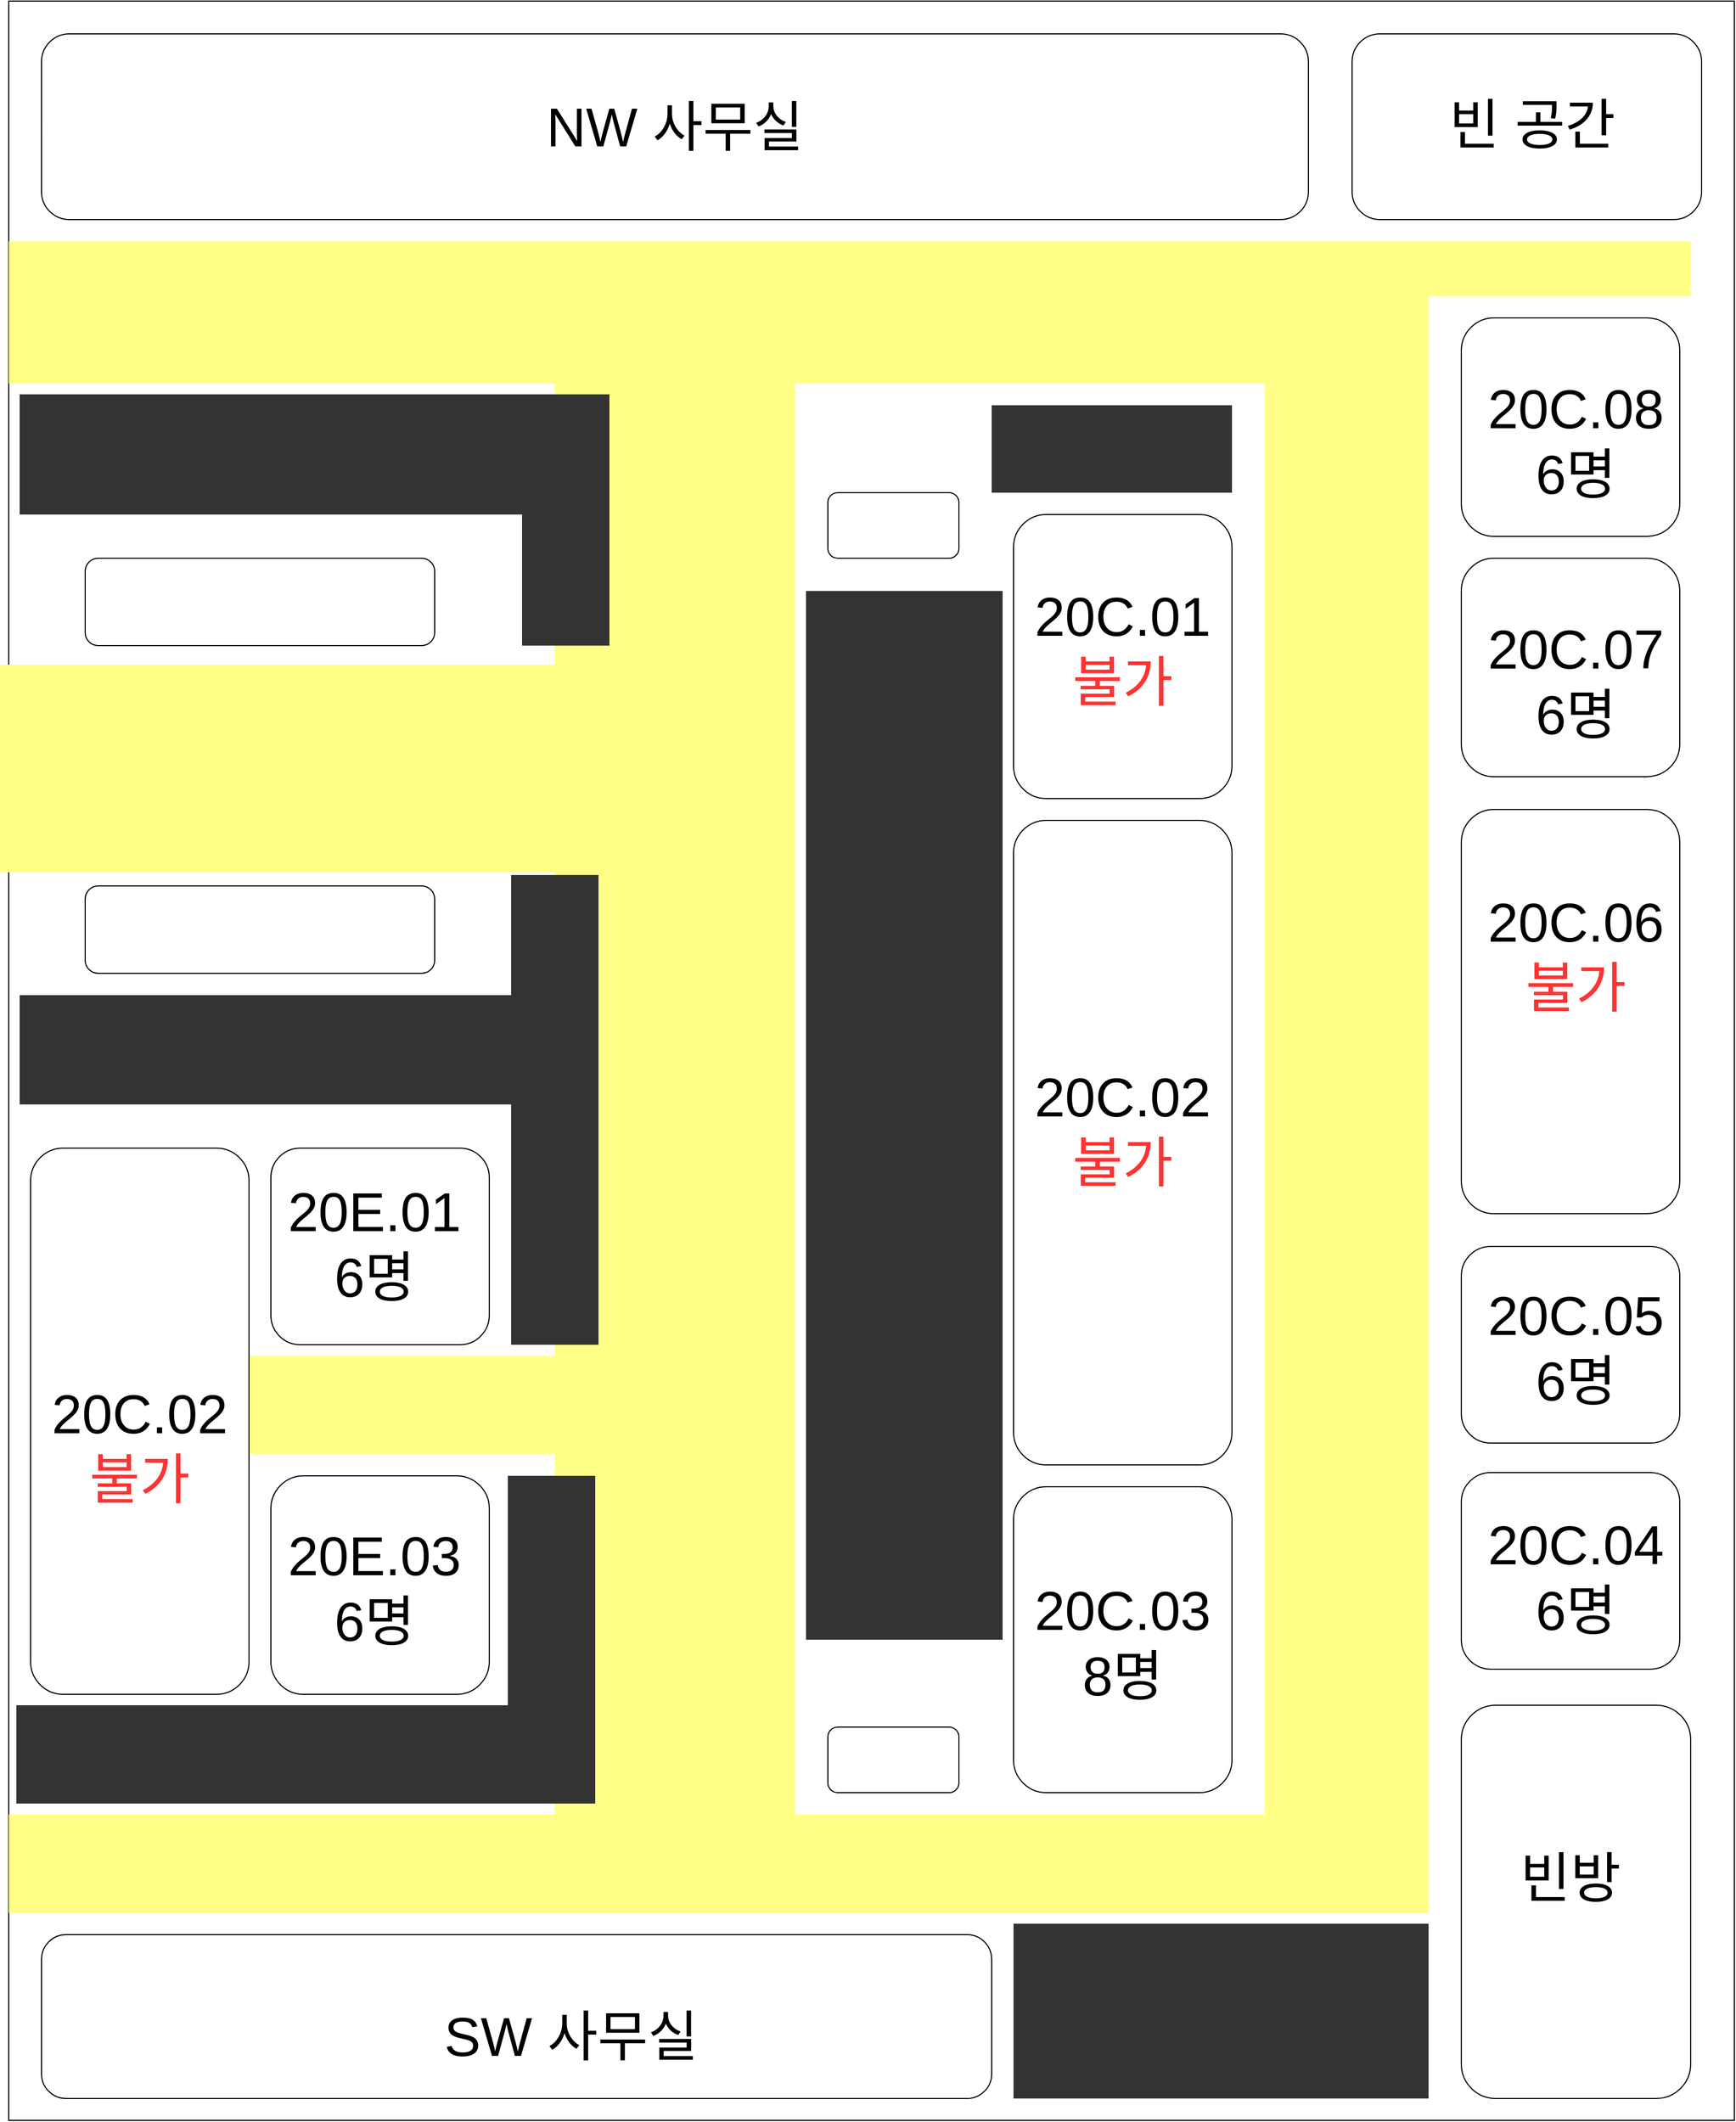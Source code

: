 <mxfile version="13.8.6" type="github">
  <diagram id="YJc4ZtxMsPvknrAtSHdE" name="Page-1">
    <mxGraphModel dx="1076" dy="1413" grid="1" gridSize="10" guides="1" tooltips="1" connect="1" arrows="1" fold="1" page="1" pageScale="1" pageWidth="250" pageHeight="450" math="0" shadow="0">
      <root>
        <mxCell id="0" />
        <mxCell id="1" style="" parent="0" />
        <mxCell id="4CMgBj91cVDcOPhmYYKw-94" value="" style="group;movable=0;resizable=0;rotatable=0;editable=0;deletable=0;cloneable=0;allowArrows=0;" parent="1" vertex="1" connectable="0">
          <mxGeometry x="-668" y="-790" width="1588" height="1940" as="geometry" />
        </mxCell>
        <mxCell id="4CMgBj91cVDcOPhmYYKw-31" value="" style="rounded=0;whiteSpace=wrap;html=1;resizable=0;rotatable=0;editable=0;deletable=0;cloneable=0;allowArrows=0;" parent="4CMgBj91cVDcOPhmYYKw-94" vertex="1">
          <mxGeometry x="8" width="1580" height="1940" as="geometry" />
        </mxCell>
        <mxCell id="4CMgBj91cVDcOPhmYYKw-36" value="" style="rounded=0;whiteSpace=wrap;html=1;fillColor=#ffff88;strokeColor=none;resizable=0;rotatable=0;editable=0;deletable=0;cloneable=0;allowArrows=0;" parent="4CMgBj91cVDcOPhmYYKw-94" vertex="1">
          <mxGeometry y="607.5" width="720" height="190" as="geometry" />
        </mxCell>
        <mxCell id="4CMgBj91cVDcOPhmYYKw-3" value="" style="rounded=1;whiteSpace=wrap;html=1;resizable=0;rotatable=0;editable=0;deletable=0;cloneable=0;allowArrows=0;" parent="4CMgBj91cVDcOPhmYYKw-94" vertex="1">
          <mxGeometry x="38" y="1770" width="870" height="150" as="geometry" />
        </mxCell>
        <mxCell id="4CMgBj91cVDcOPhmYYKw-4" value="&lt;font style=&quot;font-size: 50px&quot;&gt;SW 사무실&lt;/font&gt;" style="text;html=1;strokeColor=none;fillColor=none;align=center;verticalAlign=middle;whiteSpace=wrap;rounded=0;resizable=0;rotatable=0;editable=0;deletable=0;cloneable=0;allowArrows=0;" parent="4CMgBj91cVDcOPhmYYKw-94" vertex="1">
          <mxGeometry x="343" y="1820" width="360" height="85" as="geometry" />
        </mxCell>
        <mxCell id="4CMgBj91cVDcOPhmYYKw-8" value="" style="rounded=1;whiteSpace=wrap;html=1;resizable=0;rotatable=0;editable=0;deletable=0;cloneable=0;allowArrows=0;" parent="4CMgBj91cVDcOPhmYYKw-94" vertex="1">
          <mxGeometry x="758" y="1580" width="120" height="60" as="geometry" />
        </mxCell>
        <mxCell id="4CMgBj91cVDcOPhmYYKw-9" value="" style="rounded=1;whiteSpace=wrap;html=1;resizable=0;rotatable=0;editable=0;deletable=0;cloneable=0;allowArrows=0;" parent="4CMgBj91cVDcOPhmYYKw-94" vertex="1">
          <mxGeometry x="928" y="1360" width="200" height="280" as="geometry" />
        </mxCell>
        <mxCell id="4CMgBj91cVDcOPhmYYKw-11" value="" style="rounded=1;whiteSpace=wrap;html=1;resizable=0;rotatable=0;editable=0;deletable=0;cloneable=0;allowArrows=0;" parent="4CMgBj91cVDcOPhmYYKw-94" vertex="1">
          <mxGeometry x="928" y="750" width="200" height="590" as="geometry" />
        </mxCell>
        <mxCell id="4CMgBj91cVDcOPhmYYKw-17" value="" style="rounded=1;whiteSpace=wrap;html=1;resizable=0;rotatable=0;editable=0;deletable=0;cloneable=0;allowArrows=0;" parent="4CMgBj91cVDcOPhmYYKw-94" vertex="1">
          <mxGeometry x="1338" y="1140" width="200" height="180" as="geometry" />
        </mxCell>
        <mxCell id="4CMgBj91cVDcOPhmYYKw-18" value="" style="rounded=1;whiteSpace=wrap;html=1;resizable=0;rotatable=0;editable=0;deletable=0;cloneable=0;allowArrows=0;" parent="4CMgBj91cVDcOPhmYYKw-94" vertex="1">
          <mxGeometry x="1338" y="740" width="200" height="370" as="geometry" />
        </mxCell>
        <mxCell id="4CMgBj91cVDcOPhmYYKw-19" value="" style="rounded=1;whiteSpace=wrap;html=1;resizable=0;rotatable=0;editable=0;deletable=0;cloneable=0;allowArrows=0;" parent="4CMgBj91cVDcOPhmYYKw-94" vertex="1">
          <mxGeometry x="928" y="470" width="200" height="260" as="geometry" />
        </mxCell>
        <mxCell id="4CMgBj91cVDcOPhmYYKw-21" value="" style="rounded=1;whiteSpace=wrap;html=1;resizable=0;rotatable=0;editable=0;deletable=0;cloneable=0;allowArrows=0;" parent="4CMgBj91cVDcOPhmYYKw-94" vertex="1">
          <mxGeometry x="1338" y="290" width="200" height="200" as="geometry" />
        </mxCell>
        <mxCell id="4CMgBj91cVDcOPhmYYKw-22" value="" style="shape=image;verticalLabelPosition=bottom;labelBackgroundColor=#ffffff;verticalAlign=top;aspect=fixed;imageAspect=0;image=https://images-na.ssl-images-amazon.com/images/I/71Y-4B4b40L._AC_SL1500_.jpg;resizable=0;rotatable=0;editable=0;deletable=0;cloneable=0;allowArrows=0;" parent="4CMgBj91cVDcOPhmYYKw-94" vertex="1">
          <mxGeometry x="779.5" y="1520" width="77" height="110" as="geometry" />
        </mxCell>
        <mxCell id="4CMgBj91cVDcOPhmYYKw-30" value="" style="rounded=0;whiteSpace=wrap;html=1;fillColor=#ffff88;strokeColor=none;resizable=0;rotatable=0;editable=0;deletable=0;cloneable=0;allowArrows=0;" parent="4CMgBj91cVDcOPhmYYKw-94" vertex="1">
          <mxGeometry x="8" y="1660" width="1250" height="90" as="geometry" />
        </mxCell>
        <mxCell id="4CMgBj91cVDcOPhmYYKw-32" value="" style="rounded=1;whiteSpace=wrap;html=1;resizable=0;rotatable=0;editable=0;deletable=0;cloneable=0;allowArrows=0;" parent="4CMgBj91cVDcOPhmYYKw-94" vertex="1">
          <mxGeometry x="78" y="810" width="320" height="80" as="geometry" />
        </mxCell>
        <mxCell id="4CMgBj91cVDcOPhmYYKw-33" value="" style="rounded=1;whiteSpace=wrap;html=1;resizable=0;rotatable=0;editable=0;deletable=0;cloneable=0;allowArrows=0;" parent="4CMgBj91cVDcOPhmYYKw-94" vertex="1">
          <mxGeometry x="78" y="510" width="320" height="80" as="geometry" />
        </mxCell>
        <mxCell id="4CMgBj91cVDcOPhmYYKw-35" value="" style="shape=image;verticalLabelPosition=bottom;labelBackgroundColor=#ffffff;verticalAlign=top;aspect=fixed;imageAspect=0;image=https://st2.depositphotos.com/6025596/9459/v/450/depositphotos_94590862-stock-illustration-elevator-icon-lift-symbol.jpg;resizable=0;rotatable=0;editable=0;deletable=0;cloneable=0;allowArrows=0;" parent="4CMgBj91cVDcOPhmYYKw-94" vertex="1">
          <mxGeometry x="158" y="680" width="180" height="180" as="geometry" />
        </mxCell>
        <mxCell id="4CMgBj91cVDcOPhmYYKw-38" value="" style="rounded=0;whiteSpace=wrap;html=1;fillColor=#ffff88;strokeColor=none;resizable=0;rotatable=0;editable=0;deletable=0;cloneable=0;allowArrows=0;" parent="4CMgBj91cVDcOPhmYYKw-94" vertex="1">
          <mxGeometry x="508" y="890" width="220" height="770" as="geometry" />
        </mxCell>
        <mxCell id="4CMgBj91cVDcOPhmYYKw-39" value="" style="rounded=0;whiteSpace=wrap;html=1;fillColor=#ffff88;strokeColor=none;resizable=0;rotatable=0;editable=0;deletable=0;cloneable=0;allowArrows=0;" parent="4CMgBj91cVDcOPhmYYKw-94" vertex="1">
          <mxGeometry x="208" y="1240" width="330" height="90" as="geometry" />
        </mxCell>
        <mxCell id="4CMgBj91cVDcOPhmYYKw-40" value="" style="rounded=1;whiteSpace=wrap;html=1;resizable=0;rotatable=0;editable=0;deletable=0;cloneable=0;allowArrows=0;" parent="4CMgBj91cVDcOPhmYYKw-94" vertex="1">
          <mxGeometry x="38" y="30" width="1160" height="170" as="geometry" />
        </mxCell>
        <mxCell id="4CMgBj91cVDcOPhmYYKw-41" value="&lt;font style=&quot;font-size: 50px&quot;&gt;NW 사무실&lt;/font&gt;" style="text;html=1;strokeColor=none;fillColor=none;align=center;verticalAlign=middle;whiteSpace=wrap;rounded=0;resizable=0;rotatable=0;editable=0;deletable=0;cloneable=0;allowArrows=0;" parent="4CMgBj91cVDcOPhmYYKw-94" vertex="1">
          <mxGeometry x="438" y="72.5" width="360" height="85" as="geometry" />
        </mxCell>
        <mxCell id="4CMgBj91cVDcOPhmYYKw-42" value="" style="rounded=0;whiteSpace=wrap;html=1;fillColor=#ffff88;strokeColor=none;resizable=0;rotatable=0;editable=0;deletable=0;cloneable=0;allowArrows=0;" parent="4CMgBj91cVDcOPhmYYKw-94" vertex="1">
          <mxGeometry x="508" y="310" width="220" height="770" as="geometry" />
        </mxCell>
        <mxCell id="4CMgBj91cVDcOPhmYYKw-43" value="" style="rounded=0;whiteSpace=wrap;html=1;fillColor=#ffff88;strokeColor=none;resizable=0;rotatable=0;editable=0;deletable=0;cloneable=0;allowArrows=0;" parent="4CMgBj91cVDcOPhmYYKw-94" vertex="1">
          <mxGeometry x="8" y="220" width="1220" height="130" as="geometry" />
        </mxCell>
        <mxCell id="4CMgBj91cVDcOPhmYYKw-45" value="" style="rounded=0;whiteSpace=wrap;html=1;fillColor=#ffff88;strokeColor=none;resizable=0;rotatable=0;editable=0;deletable=0;cloneable=0;allowArrows=0;" parent="4CMgBj91cVDcOPhmYYKw-94" vertex="1">
          <mxGeometry x="1158" y="220" width="150" height="1530" as="geometry" />
        </mxCell>
        <mxCell id="4CMgBj91cVDcOPhmYYKw-46" value="" style="rounded=1;whiteSpace=wrap;html=1;resizable=0;rotatable=0;editable=0;deletable=0;cloneable=0;allowArrows=0;" parent="4CMgBj91cVDcOPhmYYKw-94" vertex="1">
          <mxGeometry x="1338" y="1560" width="210" height="360" as="geometry" />
        </mxCell>
        <mxCell id="4CMgBj91cVDcOPhmYYKw-47" value="&lt;span style=&quot;font-size: 50px&quot;&gt;빈방&lt;/span&gt;" style="text;html=1;strokeColor=none;fillColor=none;align=center;verticalAlign=middle;whiteSpace=wrap;rounded=0;resizable=0;rotatable=0;editable=0;deletable=0;cloneable=0;allowArrows=0;" parent="4CMgBj91cVDcOPhmYYKw-94" vertex="1">
          <mxGeometry x="1333" y="1675" width="210" height="85" as="geometry" />
        </mxCell>
        <mxCell id="4CMgBj91cVDcOPhmYYKw-49" value="" style="rounded=1;whiteSpace=wrap;html=1;resizable=0;rotatable=0;editable=0;deletable=0;cloneable=0;allowArrows=0;" parent="4CMgBj91cVDcOPhmYYKw-94" vertex="1">
          <mxGeometry x="1338" y="510" width="200" height="200" as="geometry" />
        </mxCell>
        <mxCell id="4CMgBj91cVDcOPhmYYKw-51" value="" style="rounded=1;whiteSpace=wrap;html=1;resizable=0;rotatable=0;editable=0;deletable=0;cloneable=0;allowArrows=0;" parent="4CMgBj91cVDcOPhmYYKw-94" vertex="1">
          <mxGeometry x="1338" y="1347" width="200" height="180" as="geometry" />
        </mxCell>
        <mxCell id="4CMgBj91cVDcOPhmYYKw-52" value="" style="rounded=0;whiteSpace=wrap;html=1;fontColor=#ffffff;fillColor=#333333;strokeColor=none;resizable=0;rotatable=0;editable=0;deletable=0;cloneable=0;allowArrows=0;" parent="4CMgBj91cVDcOPhmYYKw-94" vertex="1">
          <mxGeometry x="738" y="540" width="180" height="960" as="geometry" />
        </mxCell>
        <mxCell id="4CMgBj91cVDcOPhmYYKw-53" value="" style="rounded=0;whiteSpace=wrap;html=1;fontColor=#ffffff;fillColor=#333333;strokeColor=none;resizable=0;rotatable=0;editable=0;deletable=0;cloneable=0;allowArrows=0;" parent="4CMgBj91cVDcOPhmYYKw-94" vertex="1">
          <mxGeometry x="908" y="370" width="220" height="80" as="geometry" />
        </mxCell>
        <mxCell id="4CMgBj91cVDcOPhmYYKw-54" value="" style="rounded=0;whiteSpace=wrap;html=1;fontColor=#ffffff;fillColor=#333333;strokeColor=none;resizable=0;rotatable=0;editable=0;deletable=0;cloneable=0;allowArrows=0;" parent="4CMgBj91cVDcOPhmYYKw-94" vertex="1">
          <mxGeometry x="928" y="1760" width="380" height="160" as="geometry" />
        </mxCell>
        <mxCell id="4CMgBj91cVDcOPhmYYKw-55" value="" style="rounded=0;whiteSpace=wrap;html=1;fontColor=#ffffff;fillColor=#333333;strokeColor=none;resizable=0;rotatable=0;editable=0;deletable=0;cloneable=0;allowArrows=0;" parent="4CMgBj91cVDcOPhmYYKw-94" vertex="1">
          <mxGeometry x="15" y="1560" width="530" height="90" as="geometry" />
        </mxCell>
        <mxCell id="4CMgBj91cVDcOPhmYYKw-56" value="" style="rounded=0;whiteSpace=wrap;html=1;fontColor=#ffffff;fillColor=#333333;strokeColor=none;resizable=0;rotatable=0;editable=0;deletable=0;cloneable=0;allowArrows=0;" parent="4CMgBj91cVDcOPhmYYKw-94" vertex="1">
          <mxGeometry x="18" y="910" width="530" height="100" as="geometry" />
        </mxCell>
        <mxCell id="4CMgBj91cVDcOPhmYYKw-58" value="" style="rounded=0;whiteSpace=wrap;html=1;fontColor=#ffffff;fillColor=#333333;strokeColor=none;resizable=0;rotatable=0;editable=0;deletable=0;cloneable=0;allowArrows=0;" parent="4CMgBj91cVDcOPhmYYKw-94" vertex="1">
          <mxGeometry x="478" y="470" width="80" height="120" as="geometry" />
        </mxCell>
        <mxCell id="4CMgBj91cVDcOPhmYYKw-59" value="" style="rounded=0;whiteSpace=wrap;html=1;fontColor=#ffffff;fillColor=#333333;strokeColor=none;resizable=0;rotatable=0;editable=0;deletable=0;cloneable=0;allowArrows=0;" parent="4CMgBj91cVDcOPhmYYKw-94" vertex="1">
          <mxGeometry x="468" y="800" width="80" height="120" as="geometry" />
        </mxCell>
        <mxCell id="4CMgBj91cVDcOPhmYYKw-60" value="" style="rounded=0;whiteSpace=wrap;html=1;fontColor=#ffffff;fillColor=#333333;strokeColor=none;resizable=0;rotatable=0;editable=0;deletable=0;cloneable=0;allowArrows=0;" parent="4CMgBj91cVDcOPhmYYKw-94" vertex="1">
          <mxGeometry x="468" y="1000" width="80" height="230" as="geometry" />
        </mxCell>
        <mxCell id="4CMgBj91cVDcOPhmYYKw-61" value="" style="rounded=0;whiteSpace=wrap;html=1;fontColor=#ffffff;fillColor=#333333;strokeColor=none;resizable=0;rotatable=0;editable=0;deletable=0;cloneable=0;allowArrows=0;" parent="4CMgBj91cVDcOPhmYYKw-94" vertex="1">
          <mxGeometry x="465" y="1350" width="80" height="220" as="geometry" />
        </mxCell>
        <UserObject label="&lt;span style=&quot;font-size: 50px&quot;&gt;20C.04&lt;br&gt;6명&lt;br&gt;&lt;/span&gt;" link="https://mkate.kt.com/mKate/etc/EtcController/deepLink.do?menuId=MN20200828090328390&amp;dtlLoc=desturl%3D%2Fqr%2FqrInfo.do%3Fcode%3DR020504" id="4CMgBj91cVDcOPhmYYKw-62">
          <mxCell style="text;html=1;strokeColor=none;fillColor=none;align=center;verticalAlign=middle;whiteSpace=wrap;rounded=0;resizable=0;rotatable=0;editable=0;deletable=0;cloneable=0;allowArrows=0;" parent="4CMgBj91cVDcOPhmYYKw-94" vertex="1">
            <mxGeometry x="1338" y="1400" width="210" height="85" as="geometry" />
          </mxCell>
        </UserObject>
        <UserObject label="&lt;span style=&quot;font-size: 50px&quot;&gt;20C.03&lt;br&gt;8명&lt;br&gt;&lt;/span&gt;" link="https://mkate.kt.com/mKate/etc/EtcController/deepLink.do?menuId=MN20200828090328390&amp;dtlLoc=desturl%3D%2Fqr%2FqrInfo.do%3Fcode%3DR020503" id="4CMgBj91cVDcOPhmYYKw-63">
          <mxCell style="text;html=1;strokeColor=none;fillColor=none;align=center;verticalAlign=middle;whiteSpace=wrap;rounded=0;resizable=0;rotatable=0;editable=0;deletable=0;cloneable=0;allowArrows=0;" parent="4CMgBj91cVDcOPhmYYKw-94" vertex="1">
            <mxGeometry x="923" y="1460" width="210" height="85" as="geometry" />
          </mxCell>
        </UserObject>
        <mxCell id="4CMgBj91cVDcOPhmYYKw-68" value="&lt;span style=&quot;font-size: 50px&quot;&gt;20C.02&lt;br&gt;&lt;font color=&quot;#ff3333&quot;&gt;불가&lt;/font&gt;&lt;br&gt;&lt;/span&gt;" style="text;html=1;strokeColor=none;fillColor=none;align=center;verticalAlign=middle;whiteSpace=wrap;rounded=0;resizable=0;rotatable=0;editable=0;deletable=0;cloneable=0;allowArrows=0;" parent="4CMgBj91cVDcOPhmYYKw-94" vertex="1">
          <mxGeometry x="923" y="990" width="210" height="85" as="geometry" />
        </mxCell>
        <mxCell id="4CMgBj91cVDcOPhmYYKw-69" value="&lt;span style=&quot;font-size: 50px&quot;&gt;20C.01&lt;br&gt;&lt;font color=&quot;#ff3333&quot;&gt;불가&lt;/font&gt;&lt;br&gt;&lt;/span&gt;" style="text;html=1;strokeColor=none;fillColor=none;align=center;verticalAlign=middle;whiteSpace=wrap;rounded=0;resizable=0;rotatable=0;editable=0;deletable=0;cloneable=0;allowArrows=0;" parent="4CMgBj91cVDcOPhmYYKw-94" vertex="1">
          <mxGeometry x="923" y="550" width="210" height="85" as="geometry" />
        </mxCell>
        <UserObject label="&lt;span style=&quot;font-size: 50px&quot;&gt;20C.05&lt;br&gt;6명&lt;br&gt;&lt;/span&gt;" link="https://mkate.kt.com/mKate/etc/EtcController/deepLink.do?menuId=MN20200828090328390&amp;dtlLoc=desturl%3D%2Fqr%2FqrInfo.do%3Fcode%3DR020505" id="4CMgBj91cVDcOPhmYYKw-71">
          <mxCell style="text;html=1;strokeColor=none;fillColor=none;align=center;verticalAlign=middle;whiteSpace=wrap;rounded=0;resizable=0;rotatable=0;editable=0;deletable=0;cloneable=0;allowArrows=0;" parent="4CMgBj91cVDcOPhmYYKw-94" vertex="1">
            <mxGeometry x="1338" y="1190" width="210" height="85" as="geometry" />
          </mxCell>
        </UserObject>
        <mxCell id="4CMgBj91cVDcOPhmYYKw-72" value="&lt;span style=&quot;font-size: 50px&quot;&gt;20C.06&lt;br&gt;&lt;font color=&quot;#ff3333&quot;&gt;불가&lt;/font&gt;&lt;br&gt;&lt;/span&gt;" style="text;html=1;strokeColor=none;fillColor=none;align=center;verticalAlign=middle;whiteSpace=wrap;rounded=0;resizable=0;rotatable=0;editable=0;deletable=0;cloneable=0;allowArrows=0;" parent="4CMgBj91cVDcOPhmYYKw-94" vertex="1">
          <mxGeometry x="1338" y="830" width="210" height="85" as="geometry" />
        </mxCell>
        <UserObject label="&lt;span style=&quot;font-size: 50px&quot;&gt;20C.07&lt;br&gt;6명&lt;br&gt;&lt;/span&gt;" link="https://mkate.kt.com/mKate/etc/EtcController/deepLink.do?menuId=MN20200828090328390&amp;dtlLoc=desturl%3D%2Fqr%2FqrInfo.do%3Fcode%3DR020515" id="4CMgBj91cVDcOPhmYYKw-73">
          <mxCell style="text;html=1;strokeColor=none;fillColor=none;align=center;verticalAlign=middle;whiteSpace=wrap;rounded=0;resizable=0;rotatable=0;editable=0;deletable=0;cloneable=0;allowArrows=0;" parent="4CMgBj91cVDcOPhmYYKw-94" vertex="1">
            <mxGeometry x="1338" y="580" width="210" height="85" as="geometry" />
          </mxCell>
        </UserObject>
        <UserObject label="&lt;span style=&quot;font-size: 50px&quot;&gt;20C.08&lt;br&gt;6명&lt;br&gt;&lt;/span&gt;" link="https://mkate.kt.com/mKate/etc/EtcController/deepLink.do?menuId=MN20200828090328390&amp;dtlLoc=desturl%3D%2Fqr%2FqrInfo.do%3Fcode%3DR020508" id="4CMgBj91cVDcOPhmYYKw-74">
          <mxCell style="text;html=1;strokeColor=none;fillColor=none;align=center;verticalAlign=middle;whiteSpace=wrap;rounded=0;resizable=0;rotatable=0;editable=0;deletable=0;cloneable=0;allowArrows=0;" parent="4CMgBj91cVDcOPhmYYKw-94" vertex="1">
            <mxGeometry x="1338" y="360" width="210" height="85" as="geometry" />
          </mxCell>
        </UserObject>
        <mxCell id="4CMgBj91cVDcOPhmYYKw-75" value="" style="rounded=1;whiteSpace=wrap;html=1;resizable=0;rotatable=0;editable=0;deletable=0;cloneable=0;allowArrows=0;" parent="4CMgBj91cVDcOPhmYYKw-94" vertex="1">
          <mxGeometry x="28" y="1050" width="200" height="500" as="geometry" />
        </mxCell>
        <mxCell id="4CMgBj91cVDcOPhmYYKw-76" value="" style="rounded=1;whiteSpace=wrap;html=1;resizable=0;rotatable=0;editable=0;deletable=0;cloneable=0;allowArrows=0;" parent="4CMgBj91cVDcOPhmYYKw-94" vertex="1">
          <mxGeometry x="248" y="1050" width="200" height="180" as="geometry" />
        </mxCell>
        <mxCell id="4CMgBj91cVDcOPhmYYKw-77" value="" style="rounded=1;whiteSpace=wrap;html=1;resizable=0;rotatable=0;editable=0;deletable=0;cloneable=0;allowArrows=0;" parent="4CMgBj91cVDcOPhmYYKw-94" vertex="1">
          <mxGeometry x="248" y="1350" width="200" height="200" as="geometry" />
        </mxCell>
        <mxCell id="4CMgBj91cVDcOPhmYYKw-78" value="&lt;span style=&quot;font-size: 50px&quot;&gt;20C.02&lt;br&gt;&lt;font color=&quot;#ff3333&quot;&gt;불가&lt;/font&gt;&lt;br&gt;&lt;/span&gt;" style="text;html=1;strokeColor=none;fillColor=none;align=center;verticalAlign=middle;whiteSpace=wrap;rounded=0;resizable=0;rotatable=0;editable=0;deletable=0;cloneable=0;allowArrows=0;" parent="4CMgBj91cVDcOPhmYYKw-94" vertex="1">
          <mxGeometry x="23" y="1280" width="210" height="85" as="geometry" />
        </mxCell>
        <UserObject label="&lt;span style=&quot;font-size: 50px&quot;&gt;20E.01&lt;br&gt;6명&lt;br&gt;&lt;/span&gt;" link="https://mkate.kt.com/mKate/etc/EtcController/deepLink.do?menuId=MN20200828090328390&amp;dtlLoc=desturl%3D%2Fqr%2FqrInfo.do%3Fcode%3DR020509" id="4CMgBj91cVDcOPhmYYKw-79">
          <mxCell style="text;html=1;strokeColor=none;fillColor=none;align=center;verticalAlign=middle;whiteSpace=wrap;rounded=0;resizable=0;rotatable=0;editable=0;deletable=0;cloneable=0;allowArrows=0;" parent="4CMgBj91cVDcOPhmYYKw-94" vertex="1">
            <mxGeometry x="238" y="1095" width="210" height="85" as="geometry" />
          </mxCell>
        </UserObject>
        <UserObject label="&lt;span style=&quot;font-size: 50px&quot;&gt;20E.03&lt;br&gt;6명&lt;br&gt;&lt;/span&gt;" link="https://mkate.kt.com/mKate/etc/EtcController/deepLink.do?menuId=MN20200828090328390&amp;dtlLoc=desturl%3D%2Fqr%2FqrInfo.do%3Fcode%3DR020511" id="4CMgBj91cVDcOPhmYYKw-80">
          <mxCell style="text;html=1;strokeColor=none;fillColor=none;align=center;verticalAlign=middle;whiteSpace=wrap;rounded=0;resizable=0;rotatable=0;editable=0;deletable=0;cloneable=0;allowArrows=0;" parent="4CMgBj91cVDcOPhmYYKw-94" vertex="1">
            <mxGeometry x="238" y="1410" width="210" height="85" as="geometry" />
          </mxCell>
        </UserObject>
        <mxCell id="4CMgBj91cVDcOPhmYYKw-57" value="" style="rounded=0;whiteSpace=wrap;html=1;fontColor=#ffffff;fillColor=#333333;strokeColor=none;resizable=0;rotatable=0;editable=0;deletable=0;cloneable=0;allowArrows=0;" parent="4CMgBj91cVDcOPhmYYKw-94" vertex="1">
          <mxGeometry x="18" y="360" width="540" height="110" as="geometry" />
        </mxCell>
        <mxCell id="4CMgBj91cVDcOPhmYYKw-82" value="" style="rounded=1;whiteSpace=wrap;html=1;resizable=0;rotatable=0;editable=0;deletable=0;cloneable=0;allowArrows=0;" parent="4CMgBj91cVDcOPhmYYKw-94" vertex="1">
          <mxGeometry x="758" y="450" width="120" height="60" as="geometry" />
        </mxCell>
        <mxCell id="4CMgBj91cVDcOPhmYYKw-84" value="" style="shape=image;verticalLabelPosition=bottom;labelBackgroundColor=#ffffff;verticalAlign=top;aspect=fixed;imageAspect=0;image=https://dijf55il5e0d1.cloudfront.net/images/rr/9/4/7/94788_1000.jpg;resizable=0;rotatable=0;editable=0;deletable=0;cloneable=0;allowArrows=0;" parent="4CMgBj91cVDcOPhmYYKw-94" vertex="1">
          <mxGeometry x="765.5" y="390" width="105" height="105" as="geometry" />
        </mxCell>
        <mxCell id="4CMgBj91cVDcOPhmYYKw-44" value="" style="rounded=1;whiteSpace=wrap;html=1;resizable=0;rotatable=0;editable=0;deletable=0;cloneable=0;allowArrows=0;" parent="4CMgBj91cVDcOPhmYYKw-94" vertex="1">
          <mxGeometry x="1238" y="30" width="320" height="170" as="geometry" />
        </mxCell>
        <mxCell id="4CMgBj91cVDcOPhmYYKw-48" value="&lt;span style=&quot;font-size: 50px&quot;&gt;빈 공간&lt;/span&gt;" style="text;html=1;strokeColor=none;fillColor=none;align=center;verticalAlign=middle;whiteSpace=wrap;rounded=0;resizable=0;rotatable=0;editable=0;deletable=0;cloneable=0;allowArrows=0;" parent="4CMgBj91cVDcOPhmYYKw-94" vertex="1">
          <mxGeometry x="1298" y="70" width="210" height="85" as="geometry" />
        </mxCell>
        <mxCell id="4CMgBj91cVDcOPhmYYKw-90" value="" style="rounded=0;whiteSpace=wrap;html=1;fillColor=#ffff88;strokeColor=none;resizable=0;rotatable=0;editable=0;deletable=0;cloneable=0;allowArrows=0;" parent="4CMgBj91cVDcOPhmYYKw-94" vertex="1">
          <mxGeometry x="328" y="220" width="1220" height="50" as="geometry" />
        </mxCell>
        <mxCell id="4CMgBj91cVDcOPhmYYKw-93" value="" style="shape=image;verticalLabelPosition=bottom;labelBackgroundColor=#ffffff;verticalAlign=top;aspect=fixed;imageAspect=0;image=https://st2.depositphotos.com/6025596/9459/v/450/depositphotos_94590862-stock-illustration-elevator-icon-lift-symbol.jpg;resizable=0;rotatable=0;editable=0;deletable=0;cloneable=0;allowArrows=0;" parent="4CMgBj91cVDcOPhmYYKw-94" vertex="1">
          <mxGeometry x="158" y="390" width="180" height="180" as="geometry" />
        </mxCell>
      </root>
    </mxGraphModel>
  </diagram>
</mxfile>
